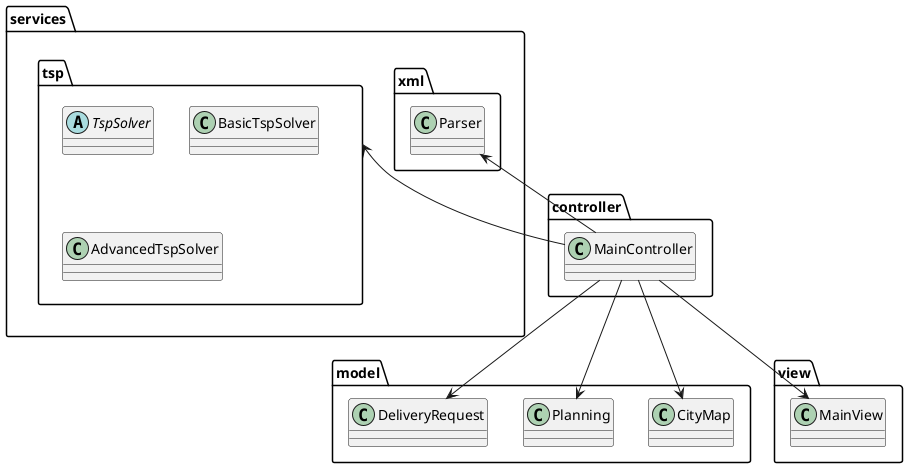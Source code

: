 @startuml

package services {
    package xml {
        class Parser {
        }
    }

    package tsp {
        abstract class TspSolver {
        }

        class BasicTspSolver {
        }

        class AdvancedTspSolver {
        }
    }
}

package model {
    class CityMap {
    }

    class Planning {
    }

    class DeliveryRequest {
    }
}

package controller {
    class MainController {
    }
}

package view {
    class MainView
}

MainController --> Parser
MainController --> CityMap
MainController --> Planning
MainController --> DeliveryRequest
MainController --> MainView

MainController -up-> tsp

@enduml
